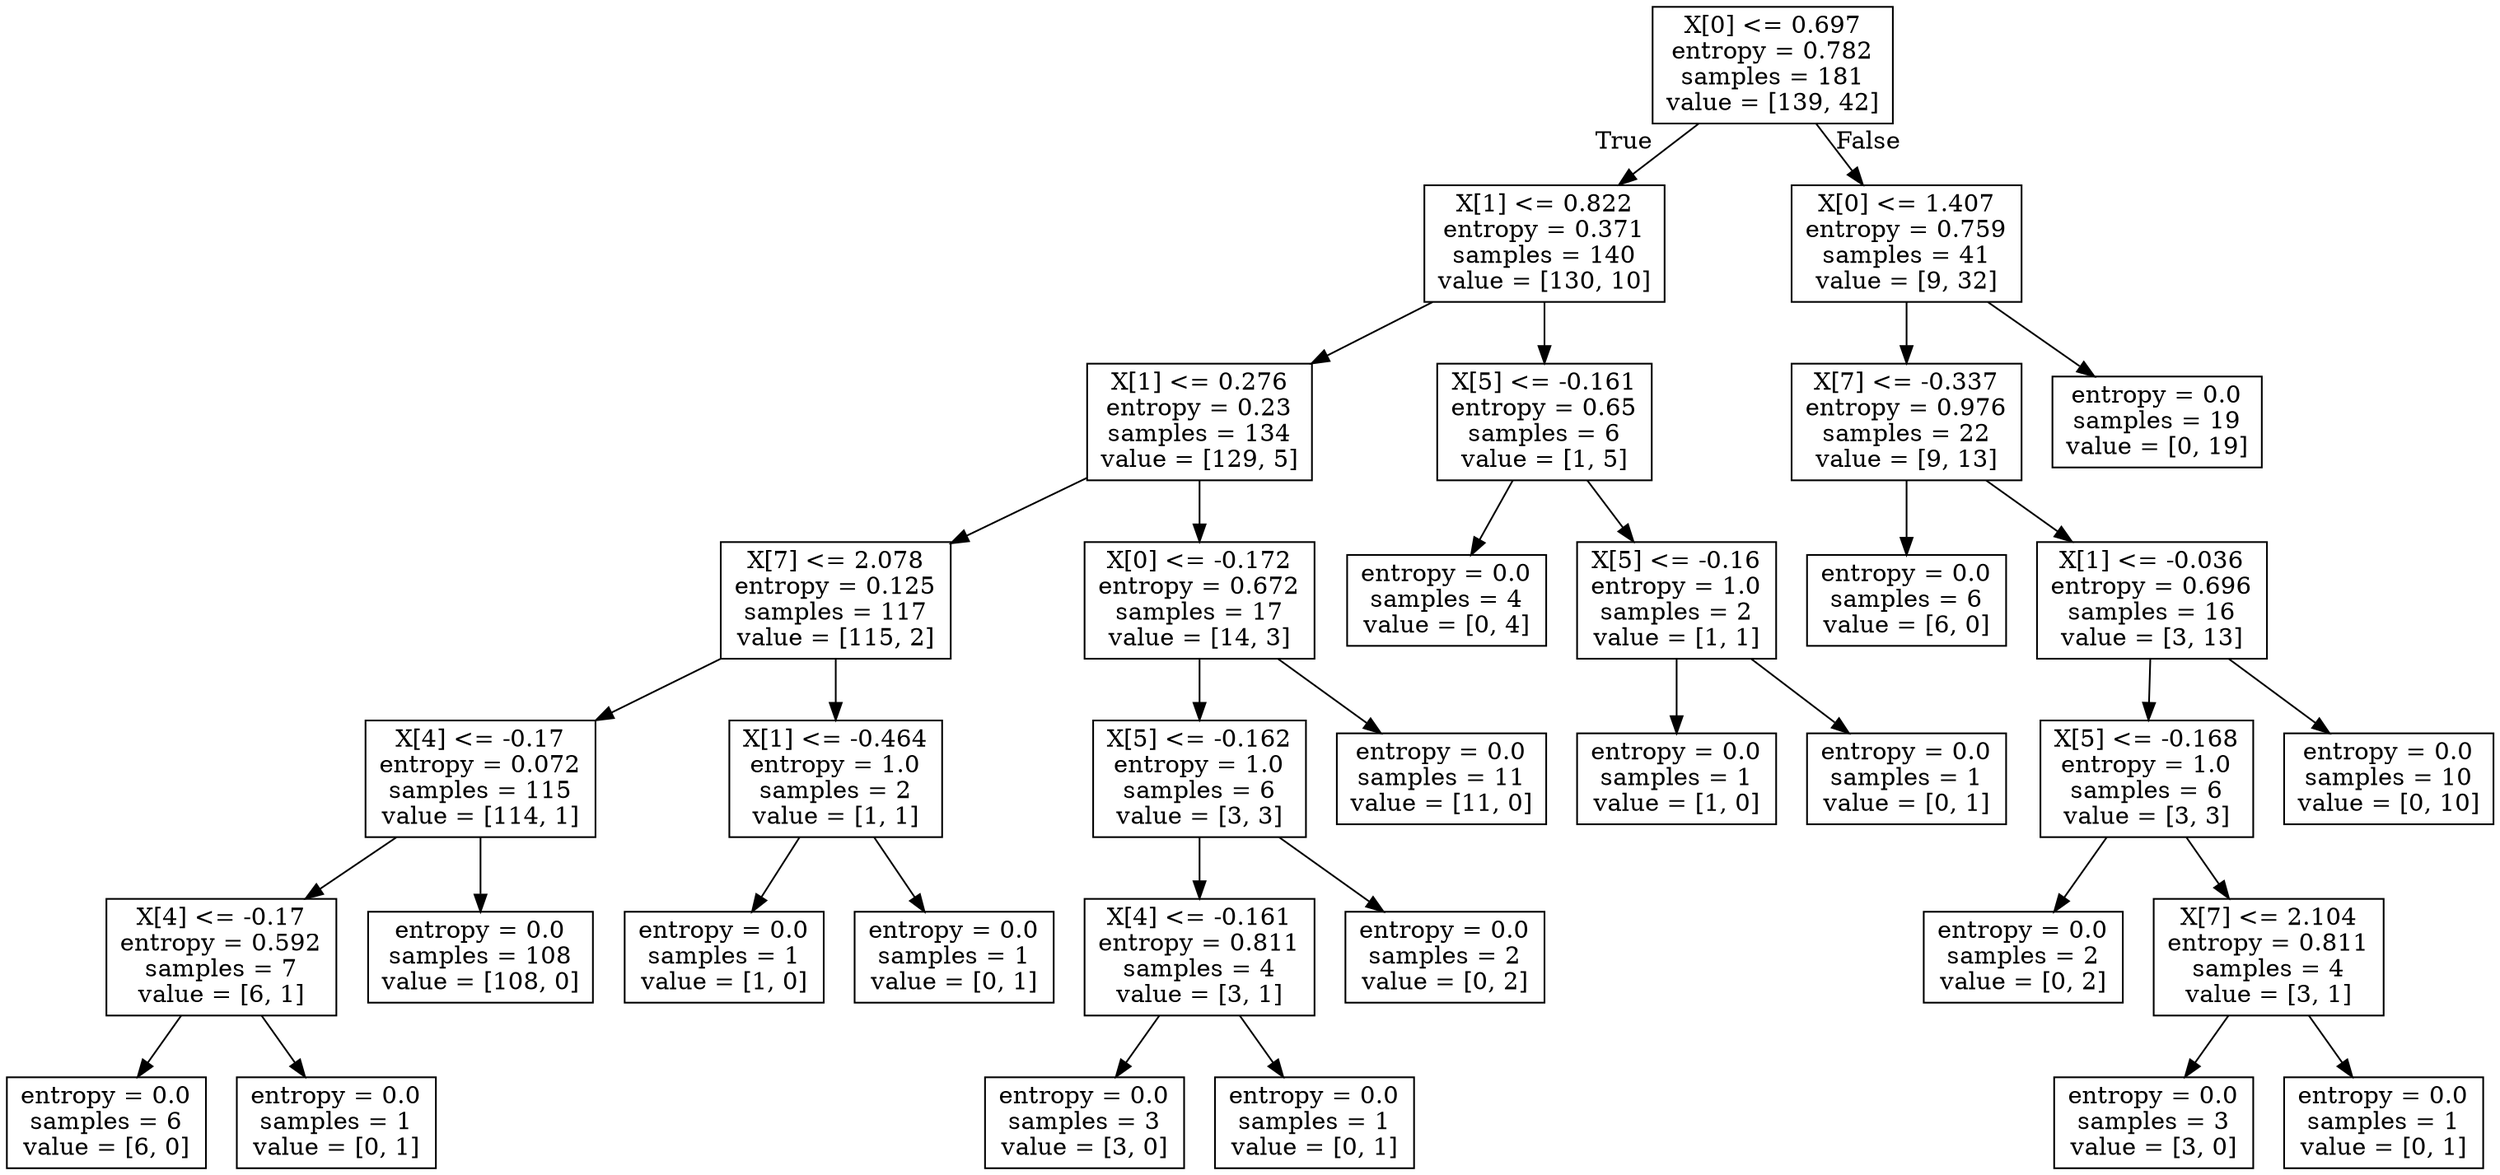 digraph Tree {
node [shape=box] ;
0 [label="X[0] <= 0.697\nentropy = 0.782\nsamples = 181\nvalue = [139, 42]"] ;
1 [label="X[1] <= 0.822\nentropy = 0.371\nsamples = 140\nvalue = [130, 10]"] ;
0 -> 1 [labeldistance=2.5, labelangle=45, headlabel="True"] ;
2 [label="X[1] <= 0.276\nentropy = 0.23\nsamples = 134\nvalue = [129, 5]"] ;
1 -> 2 ;
3 [label="X[7] <= 2.078\nentropy = 0.125\nsamples = 117\nvalue = [115, 2]"] ;
2 -> 3 ;
4 [label="X[4] <= -0.17\nentropy = 0.072\nsamples = 115\nvalue = [114, 1]"] ;
3 -> 4 ;
5 [label="X[4] <= -0.17\nentropy = 0.592\nsamples = 7\nvalue = [6, 1]"] ;
4 -> 5 ;
6 [label="entropy = 0.0\nsamples = 6\nvalue = [6, 0]"] ;
5 -> 6 ;
7 [label="entropy = 0.0\nsamples = 1\nvalue = [0, 1]"] ;
5 -> 7 ;
8 [label="entropy = 0.0\nsamples = 108\nvalue = [108, 0]"] ;
4 -> 8 ;
9 [label="X[1] <= -0.464\nentropy = 1.0\nsamples = 2\nvalue = [1, 1]"] ;
3 -> 9 ;
10 [label="entropy = 0.0\nsamples = 1\nvalue = [1, 0]"] ;
9 -> 10 ;
11 [label="entropy = 0.0\nsamples = 1\nvalue = [0, 1]"] ;
9 -> 11 ;
12 [label="X[0] <= -0.172\nentropy = 0.672\nsamples = 17\nvalue = [14, 3]"] ;
2 -> 12 ;
13 [label="X[5] <= -0.162\nentropy = 1.0\nsamples = 6\nvalue = [3, 3]"] ;
12 -> 13 ;
14 [label="X[4] <= -0.161\nentropy = 0.811\nsamples = 4\nvalue = [3, 1]"] ;
13 -> 14 ;
15 [label="entropy = 0.0\nsamples = 3\nvalue = [3, 0]"] ;
14 -> 15 ;
16 [label="entropy = 0.0\nsamples = 1\nvalue = [0, 1]"] ;
14 -> 16 ;
17 [label="entropy = 0.0\nsamples = 2\nvalue = [0, 2]"] ;
13 -> 17 ;
18 [label="entropy = 0.0\nsamples = 11\nvalue = [11, 0]"] ;
12 -> 18 ;
19 [label="X[5] <= -0.161\nentropy = 0.65\nsamples = 6\nvalue = [1, 5]"] ;
1 -> 19 ;
20 [label="entropy = 0.0\nsamples = 4\nvalue = [0, 4]"] ;
19 -> 20 ;
21 [label="X[5] <= -0.16\nentropy = 1.0\nsamples = 2\nvalue = [1, 1]"] ;
19 -> 21 ;
22 [label="entropy = 0.0\nsamples = 1\nvalue = [1, 0]"] ;
21 -> 22 ;
23 [label="entropy = 0.0\nsamples = 1\nvalue = [0, 1]"] ;
21 -> 23 ;
24 [label="X[0] <= 1.407\nentropy = 0.759\nsamples = 41\nvalue = [9, 32]"] ;
0 -> 24 [labeldistance=2.5, labelangle=-45, headlabel="False"] ;
25 [label="X[7] <= -0.337\nentropy = 0.976\nsamples = 22\nvalue = [9, 13]"] ;
24 -> 25 ;
26 [label="entropy = 0.0\nsamples = 6\nvalue = [6, 0]"] ;
25 -> 26 ;
27 [label="X[1] <= -0.036\nentropy = 0.696\nsamples = 16\nvalue = [3, 13]"] ;
25 -> 27 ;
28 [label="X[5] <= -0.168\nentropy = 1.0\nsamples = 6\nvalue = [3, 3]"] ;
27 -> 28 ;
29 [label="entropy = 0.0\nsamples = 2\nvalue = [0, 2]"] ;
28 -> 29 ;
30 [label="X[7] <= 2.104\nentropy = 0.811\nsamples = 4\nvalue = [3, 1]"] ;
28 -> 30 ;
31 [label="entropy = 0.0\nsamples = 3\nvalue = [3, 0]"] ;
30 -> 31 ;
32 [label="entropy = 0.0\nsamples = 1\nvalue = [0, 1]"] ;
30 -> 32 ;
33 [label="entropy = 0.0\nsamples = 10\nvalue = [0, 10]"] ;
27 -> 33 ;
34 [label="entropy = 0.0\nsamples = 19\nvalue = [0, 19]"] ;
24 -> 34 ;
}